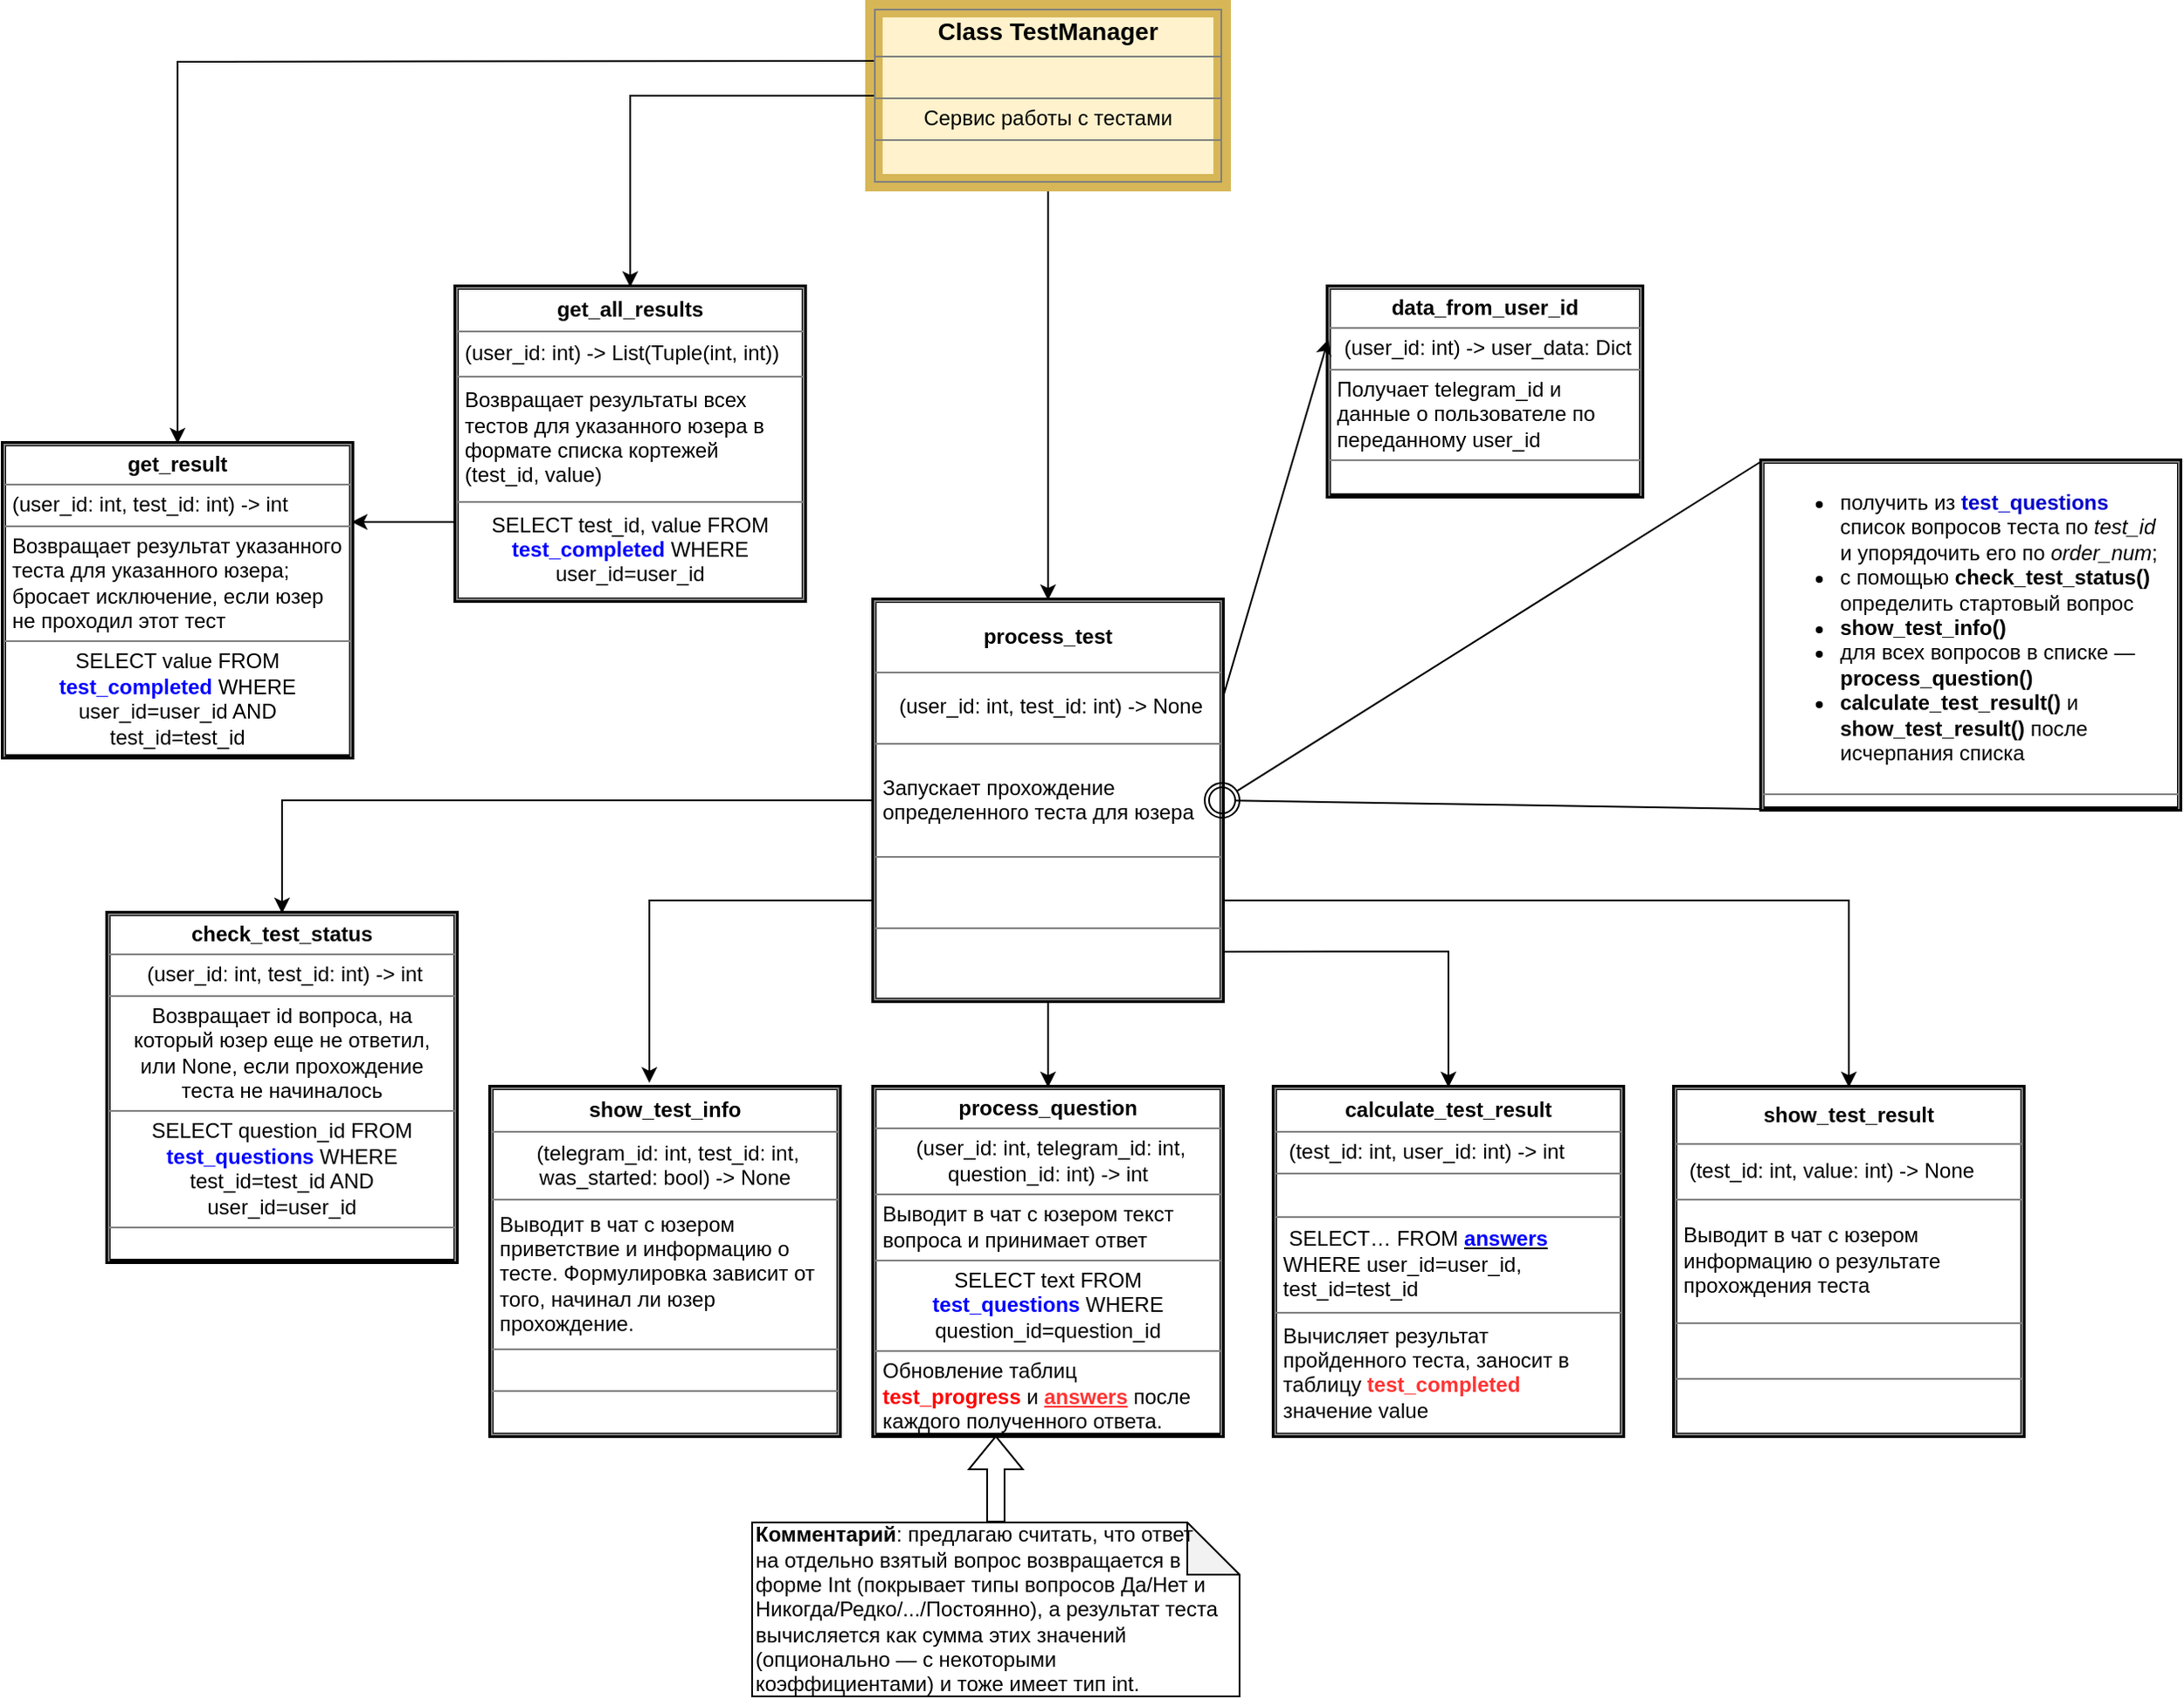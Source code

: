 <mxfile version="20.7.4" type="dropbox"><diagram id="C5RBs43oDa-KdzZeNtuy" name="Page-1"><mxGraphModel dx="1314" dy="1043" grid="1" gridSize="10" guides="1" tooltips="1" connect="1" arrows="1" fold="1" page="1" pageScale="1" pageWidth="827" pageHeight="1169" math="0" shadow="0"><root><mxCell id="WIyWlLk6GJQsqaUBKTNV-0"/><mxCell id="WIyWlLk6GJQsqaUBKTNV-1" parent="WIyWlLk6GJQsqaUBKTNV-0"/><mxCell id="4UU27mW7zbHizoMPV95z-0" value="&lt;table style=&quot;width:100%;height:100%;border-collapse:collapse;&quot; width=&quot;100%&quot; height=&quot;100%&quot; cellpadding=&quot;4&quot; border=&quot;1&quot;&gt;&lt;tbody&gt;&lt;tr&gt;&lt;th align=&quot;center&quot;&gt;&lt;b&gt;get_result&lt;/b&gt;&lt;/th&gt;&lt;/tr&gt;&lt;tr&gt;&lt;td&gt;(user_id: int, test_id: int) -&amp;gt; int&lt;br&gt;&lt;/td&gt;&lt;/tr&gt;&lt;tr align=&quot;left&quot;&gt;&lt;td&gt;&lt;span&gt;Возвращает результат указанного теста для указанного юзера; бросает исключение, если юзер не проходил этот тест&lt;/span&gt;&lt;/td&gt;&lt;/tr&gt;&lt;tr&gt;&lt;td align=&quot;center&quot;&gt;&lt;span lang=&quot;EN-US&quot;&gt;SELECT value FROM &lt;font color=&quot;#0000FF&quot;&gt;&lt;b&gt;test_completed&lt;/b&gt;&lt;/font&gt; WHERE user_id=user_id AND test_id=test_id&lt;/span&gt;&lt;/td&gt;&lt;/tr&gt;&lt;/tbody&gt;&lt;/table&gt;" style="text;html=1;whiteSpace=wrap;strokeColor=default;fillColor=none;overflow=fill;strokeWidth=3;" parent="WIyWlLk6GJQsqaUBKTNV-1" vertex="1"><mxGeometry x="300" y="270" width="200" height="180" as="geometry"/></mxCell><mxCell id="4UU27mW7zbHizoMPV95z-1" value="&lt;table style=&quot;width:100%;height:100%;border-collapse:collapse;&quot; width=&quot;100%&quot; height=&quot;100%&quot; cellpadding=&quot;4&quot; border=&quot;1&quot;&gt;&lt;tbody&gt;&lt;tr&gt;&lt;th align=&quot;center&quot;&gt;data_from_user_id&lt;/th&gt;&lt;/tr&gt;&lt;tr align=&quot;center&quot;&gt;&lt;td&gt;&amp;nbsp;(user_id: int) -&amp;gt; user_data: Dict&lt;br&gt;&lt;/td&gt;&lt;/tr&gt;&lt;tr&gt;&lt;td&gt;&lt;div align=&quot;left&quot;&gt;Получает telegram_id и данные о пользователе по переданному user_id&lt;/div&gt;&lt;/td&gt;&lt;/tr&gt;&lt;tr&gt;&lt;td align=&quot;center&quot;&gt;&lt;br&gt;&lt;/td&gt;&lt;/tr&gt;&lt;/tbody&gt;&lt;/table&gt;" style="text;html=1;whiteSpace=wrap;strokeColor=default;fillColor=none;overflow=fill;strokeWidth=3;" parent="WIyWlLk6GJQsqaUBKTNV-1" vertex="1"><mxGeometry x="1061" y="180" width="180" height="120" as="geometry"/></mxCell><mxCell id="4UU27mW7zbHizoMPV95z-25" style="edgeStyle=none;rounded=0;orthogonalLoop=1;jettySize=auto;html=1;exitX=0;exitY=0.75;exitDx=0;exitDy=0;entryX=1;entryY=0.25;entryDx=0;entryDy=0;fontColor=#FF0000;" parent="WIyWlLk6GJQsqaUBKTNV-1" source="4UU27mW7zbHizoMPV95z-2" target="4UU27mW7zbHizoMPV95z-0" edge="1"><mxGeometry relative="1" as="geometry"/></mxCell><mxCell id="4UU27mW7zbHizoMPV95z-2" value="&lt;table style=&quot;width:100%;height:100%;border-collapse:collapse;&quot; width=&quot;100%&quot; height=&quot;100%&quot; cellpadding=&quot;4&quot; border=&quot;1&quot;&gt;&lt;tbody&gt;&lt;tr&gt;&lt;th align=&quot;center&quot;&gt;&lt;b&gt;get_all_results&lt;/b&gt;&lt;/th&gt;&lt;/tr&gt;&lt;tr&gt;&lt;td&gt;(user_id: int) -&amp;gt; List(Tuple(int, int))&lt;br&gt;&lt;/td&gt;&lt;/tr&gt;&lt;tr align=&quot;left&quot;&gt;&lt;td&gt;&lt;span&gt;Возвращает результаты всех тестов для указанного юзера в формате списка кортежей (test_id, value)&lt;br&gt;&lt;/span&gt;&lt;/td&gt;&lt;/tr&gt;&lt;tr&gt;&lt;td align=&quot;center&quot;&gt;&lt;span lang=&quot;EN-US&quot;&gt;SELECT test_id, value FROM &lt;font color=&quot;#0000FF&quot;&gt;&lt;b&gt;test_completed&lt;/b&gt;&lt;/font&gt; WHERE user_id=user_id&lt;/span&gt;&lt;/td&gt;&lt;/tr&gt;&lt;/tbody&gt;&lt;/table&gt;" style="text;html=1;whiteSpace=wrap;strokeColor=default;fillColor=none;overflow=fill;strokeWidth=3;" parent="WIyWlLk6GJQsqaUBKTNV-1" vertex="1"><mxGeometry x="560" y="180" width="200" height="180" as="geometry"/></mxCell><mxCell id="4UU27mW7zbHizoMPV95z-5" value="&lt;table style=&quot;width:100%;height:100%;border-collapse:collapse;&quot; width=&quot;100%&quot; height=&quot;100%&quot; cellpadding=&quot;4&quot; border=&quot;1&quot;&gt;&lt;tbody&gt;&lt;tr&gt;&lt;th align=&quot;center&quot;&gt;process_question&lt;/th&gt;&lt;/tr&gt;&lt;tr align=&quot;center&quot;&gt;&lt;td&gt;&amp;nbsp;(user_id: int, telegram_id: int, question_id: int) -&amp;gt; int&lt;br&gt;&lt;/td&gt;&lt;/tr&gt;&lt;tr align=&quot;left&quot;&gt;&lt;td&gt;Выводит в чат с юзером текст вопроса и принимает ответ&lt;br&gt;&lt;/td&gt;&lt;/tr&gt;&lt;tr&gt;&lt;td align=&quot;center&quot;&gt;&lt;span lang=&quot;EN-US&quot;&gt;SELECT text FROM &lt;font color=&quot;#0000FF&quot;&gt;&lt;b&gt;test_questions&lt;/b&gt;&lt;/font&gt; WHERE question_id=question_id&lt;br&gt;&lt;/span&gt;&lt;/td&gt;&lt;/tr&gt;&lt;tr&gt;&lt;td&gt;Обновление таблиц &lt;br&gt;&lt;font color=&quot;#FF0000&quot;&gt;&lt;b&gt;test_progress&lt;/b&gt;&lt;/font&gt; и &lt;font color=&quot;#FF3333&quot;&gt;&lt;b&gt;&lt;u&gt;answers&lt;/u&gt;&lt;/b&gt;&lt;/font&gt; после каждого полученного ответа.&lt;/td&gt;&lt;/tr&gt;&lt;/tbody&gt;&lt;/table&gt;" style="text;html=1;whiteSpace=wrap;strokeColor=default;fillColor=none;overflow=fill;strokeWidth=3;" parent="WIyWlLk6GJQsqaUBKTNV-1" vertex="1"><mxGeometry x="800" y="640" width="200" height="200" as="geometry"/></mxCell><mxCell id="4UU27mW7zbHizoMPV95z-10" style="edgeStyle=orthogonalEdgeStyle;rounded=0;orthogonalLoop=1;jettySize=auto;html=1;exitX=0;exitY=0.5;exitDx=0;exitDy=0;entryX=0.5;entryY=0;entryDx=0;entryDy=0;fontColor=#FF0000;" parent="WIyWlLk6GJQsqaUBKTNV-1" source="4UU27mW7zbHizoMPV95z-7" target="4UU27mW7zbHizoMPV95z-8" edge="1"><mxGeometry relative="1" as="geometry"/></mxCell><mxCell id="4UU27mW7zbHizoMPV95z-12" style="edgeStyle=orthogonalEdgeStyle;rounded=0;orthogonalLoop=1;jettySize=auto;html=1;entryX=0.5;entryY=0;entryDx=0;entryDy=0;fontColor=#FF0000;" parent="WIyWlLk6GJQsqaUBKTNV-1" source="4UU27mW7zbHizoMPV95z-7" target="4UU27mW7zbHizoMPV95z-5" edge="1"><mxGeometry relative="1" as="geometry"/></mxCell><mxCell id="4UU27mW7zbHizoMPV95z-37" style="edgeStyle=none;rounded=0;orthogonalLoop=1;jettySize=auto;html=1;exitX=1;exitY=0.25;exitDx=0;exitDy=0;entryX=0;entryY=0.25;entryDx=0;entryDy=0;fontSize=14;fontColor=#FF0000;" parent="WIyWlLk6GJQsqaUBKTNV-1" source="4UU27mW7zbHizoMPV95z-7" target="4UU27mW7zbHizoMPV95z-1" edge="1"><mxGeometry relative="1" as="geometry"/></mxCell><mxCell id="4UU27mW7zbHizoMPV95z-7" value="&lt;table style=&quot;width:100%;height:100%;border-collapse:collapse;&quot; width=&quot;100%&quot; height=&quot;100%&quot; cellpadding=&quot;4&quot; border=&quot;1&quot;&gt;&lt;tbody&gt;&lt;tr&gt;&lt;th align=&quot;center&quot;&gt;process_test&lt;/th&gt;&lt;/tr&gt;&lt;tr align=&quot;center&quot;&gt;&lt;td&gt;&amp;nbsp;(user_id: int, test_id: int) -&amp;gt; None&lt;br&gt;&lt;/td&gt;&lt;/tr&gt;&lt;tr align=&quot;left&quot;&gt;&lt;td&gt;Запускает прохождение определенного теста для юзера&lt;br&gt;&lt;/td&gt;&lt;/tr&gt;&lt;tr align=&quot;right&quot;&gt;&lt;td&gt;&lt;span lang=&quot;EN-US&quot;&gt;&amp;nbsp;&amp;nbsp; &lt;br&gt;&lt;/span&gt;&lt;/td&gt;&lt;/tr&gt;&lt;tr&gt;&lt;td&gt;&lt;br&gt;&lt;/td&gt;&lt;/tr&gt;&lt;/tbody&gt;&lt;/table&gt;" style="text;html=1;whiteSpace=wrap;strokeColor=default;fillColor=none;overflow=fill;strokeWidth=3;" parent="WIyWlLk6GJQsqaUBKTNV-1" vertex="1"><mxGeometry x="800" y="360" width="200" height="230" as="geometry"/></mxCell><mxCell id="4UU27mW7zbHizoMPV95z-8" value="&lt;table style=&quot;width:100%;height:100%;border-collapse:collapse;&quot; width=&quot;100%&quot; height=&quot;100%&quot; cellpadding=&quot;4&quot; border=&quot;1&quot;&gt;&lt;tbody&gt;&lt;tr&gt;&lt;th align=&quot;center&quot;&gt;check_test_status&lt;/th&gt;&lt;/tr&gt;&lt;tr align=&quot;center&quot;&gt;&lt;td&gt;&amp;nbsp;(user_id: int, test_id: int) -&amp;gt; int&lt;br&gt;&lt;/td&gt;&lt;/tr&gt;&lt;tr&gt;&lt;td align=&quot;center&quot;&gt;Возвращает id вопроса, на который юзер еще не ответил, или None, если прохождение теста не начиналось&lt;br&gt;&lt;/td&gt;&lt;/tr&gt;&lt;tr&gt;&lt;td align=&quot;center&quot;&gt;&lt;span lang=&quot;EN-US&quot;&gt;SELECT question_id FROM &lt;font color=&quot;#0000FF&quot;&gt;&lt;b&gt;test_questions&lt;/b&gt;&lt;/font&gt; WHERE test_id=test_id AND user_id=user_id&lt;br&gt;&lt;/span&gt;&lt;/td&gt;&lt;/tr&gt;&lt;tr&gt;&lt;td&gt;&lt;br&gt;&lt;/td&gt;&lt;/tr&gt;&lt;/tbody&gt;&lt;/table&gt;" style="text;html=1;whiteSpace=wrap;strokeColor=default;fillColor=none;overflow=fill;strokeWidth=3;" parent="WIyWlLk6GJQsqaUBKTNV-1" vertex="1"><mxGeometry x="360" y="540" width="200" height="200" as="geometry"/></mxCell><mxCell id="4UU27mW7zbHizoMPV95z-30" style="edgeStyle=none;rounded=0;orthogonalLoop=1;jettySize=auto;html=1;exitX=0.5;exitY=1;exitDx=0;exitDy=0;fontColor=#FF0000;" parent="WIyWlLk6GJQsqaUBKTNV-1" source="4UU27mW7zbHizoMPV95z-13" target="4UU27mW7zbHizoMPV95z-7" edge="1"><mxGeometry relative="1" as="geometry"/></mxCell><mxCell id="4UU27mW7zbHizoMPV95z-13" value="&lt;table style=&quot;width:100%;height:100%;border-collapse:collapse;&quot; width=&quot;100%&quot; height=&quot;100%&quot; cellpadding=&quot;4&quot; border=&quot;1&quot;&gt;&lt;tbody&gt;&lt;tr&gt;&lt;th align=&quot;center&quot;&gt;&lt;font style=&quot;font-size: 14px;&quot;&gt;Class TestManager&lt;/font&gt;&lt;br&gt;&lt;/th&gt;&lt;/tr&gt;&lt;tr&gt;&lt;td&gt;&lt;br&gt;&lt;/td&gt;&lt;/tr&gt;&lt;tr align=&quot;center&quot;&gt;&lt;td&gt;&lt;span&gt;Сервис работы с тестами&lt;br&gt;&lt;/span&gt;&lt;/td&gt;&lt;/tr&gt;&lt;tr&gt;&lt;td align=&quot;center&quot;&gt;&lt;br&gt;&lt;/td&gt;&lt;/tr&gt;&lt;/tbody&gt;&lt;/table&gt;" style="text;html=1;whiteSpace=wrap;overflow=fill;strokeWidth=10;fillColor=#fff2cc;strokeColor=#d6b656;" parent="WIyWlLk6GJQsqaUBKTNV-1" vertex="1"><mxGeometry x="800" y="20" width="200" height="100" as="geometry"/></mxCell><mxCell id="4UU27mW7zbHizoMPV95z-32" value="&lt;table style=&quot;width:100%;height:100%;border-collapse:collapse;&quot; width=&quot;100%&quot; height=&quot;100%&quot; cellpadding=&quot;4&quot; border=&quot;1&quot;&gt;&lt;tbody&gt;&lt;tr&gt;&lt;th align=&quot;center&quot;&gt;show_test_info&lt;br&gt;&lt;/th&gt;&lt;/tr&gt;&lt;tr align=&quot;center&quot;&gt;&lt;td&gt;&amp;nbsp;(telegram_id: int, test_id: int, was_started: bool) -&amp;gt; None&lt;br&gt;&lt;/td&gt;&lt;/tr&gt;&lt;tr align=&quot;left&quot;&gt;&lt;td&gt;Выводит в чат с юзером приветствие и информацию о тесте. Формулировка зависит от того, начинал ли юзер прохождение.&lt;br&gt;&lt;/td&gt;&lt;/tr&gt;&lt;tr&gt;&lt;td align=&quot;center&quot;&gt;&lt;span lang=&quot;EN-US&quot;&gt;&lt;br&gt;&lt;/span&gt;&lt;/td&gt;&lt;/tr&gt;&lt;tr&gt;&lt;td&gt;&lt;br&gt;&lt;/td&gt;&lt;/tr&gt;&lt;/tbody&gt;&lt;/table&gt;" style="text;html=1;whiteSpace=wrap;strokeColor=default;fillColor=none;overflow=fill;strokeWidth=3;" parent="WIyWlLk6GJQsqaUBKTNV-1" vertex="1"><mxGeometry x="580" y="640" width="200" height="200" as="geometry"/></mxCell><mxCell id="4UU27mW7zbHizoMPV95z-33" style="edgeStyle=orthogonalEdgeStyle;rounded=0;orthogonalLoop=1;jettySize=auto;html=1;exitX=0;exitY=0.75;exitDx=0;exitDy=0;entryX=0.455;entryY=-0.013;entryDx=0;entryDy=0;fontColor=#FF0000;entryPerimeter=0;" parent="WIyWlLk6GJQsqaUBKTNV-1" source="4UU27mW7zbHizoMPV95z-7" target="4UU27mW7zbHizoMPV95z-32" edge="1"><mxGeometry relative="1" as="geometry"><mxPoint x="810" y="500" as="sourcePoint"/><mxPoint x="470" y="550" as="targetPoint"/></mxGeometry></mxCell><mxCell id="4UU27mW7zbHizoMPV95z-34" style="edgeStyle=orthogonalEdgeStyle;rounded=0;orthogonalLoop=1;jettySize=auto;html=1;entryX=0.5;entryY=0;entryDx=0;entryDy=0;fontColor=#FF0000;" parent="WIyWlLk6GJQsqaUBKTNV-1" source="4UU27mW7zbHizoMPV95z-13" target="4UU27mW7zbHizoMPV95z-2" edge="1"><mxGeometry relative="1" as="geometry"><mxPoint x="769" y="82.6" as="sourcePoint"/><mxPoint x="640" y="180.0" as="targetPoint"/></mxGeometry></mxCell><mxCell id="4UU27mW7zbHizoMPV95z-35" style="edgeStyle=orthogonalEdgeStyle;rounded=0;orthogonalLoop=1;jettySize=auto;html=1;entryX=0.5;entryY=0;entryDx=0;entryDy=0;fontColor=#FF0000;" parent="WIyWlLk6GJQsqaUBKTNV-1" target="4UU27mW7zbHizoMPV95z-0" edge="1"><mxGeometry relative="1" as="geometry"><mxPoint x="800" y="49.998" as="sourcePoint"/><mxPoint x="660" y="159.95" as="targetPoint"/></mxGeometry></mxCell><mxCell id="4UU27mW7zbHizoMPV95z-38" value="&lt;table style=&quot;width:100%;height:100%;border-collapse:collapse;&quot; width=&quot;100%&quot; height=&quot;100%&quot; cellpadding=&quot;4&quot; border=&quot;1&quot;&gt;&lt;tbody&gt;&lt;tr align=&quot;center&quot;&gt;&lt;th&gt;show_test_result&lt;br&gt;&lt;/th&gt;&lt;/tr&gt;&lt;tr&gt;&lt;td&gt;&amp;nbsp;(test_id: int, value: int) -&amp;gt; None&lt;br&gt;&lt;/td&gt;&lt;/tr&gt;&lt;tr&gt;&lt;td&gt;Выводит в чат с юзером информацию о результате прохождения теста&lt;br&gt;&lt;/td&gt;&lt;/tr&gt;&lt;tr&gt;&lt;td&gt;&lt;span lang=&quot;EN-US&quot;&gt;&lt;br&gt;&lt;/span&gt;&lt;/td&gt;&lt;/tr&gt;&lt;tr&gt;&lt;td&gt;&lt;br&gt;&lt;/td&gt;&lt;/tr&gt;&lt;/tbody&gt;&lt;/table&gt;" style="text;html=1;whiteSpace=wrap;strokeColor=default;fillColor=none;overflow=fill;strokeWidth=3;align=left;" parent="WIyWlLk6GJQsqaUBKTNV-1" vertex="1"><mxGeometry x="1260" y="640" width="200" height="200" as="geometry"/></mxCell><mxCell id="4UU27mW7zbHizoMPV95z-41" style="edgeStyle=orthogonalEdgeStyle;rounded=0;orthogonalLoop=1;jettySize=auto;html=1;exitX=1;exitY=0.75;exitDx=0;exitDy=0;entryX=0.5;entryY=0;entryDx=0;entryDy=0;fontColor=#FF0000;" parent="WIyWlLk6GJQsqaUBKTNV-1" source="4UU27mW7zbHizoMPV95z-7" target="4UU27mW7zbHizoMPV95z-38" edge="1"><mxGeometry relative="1" as="geometry"><mxPoint x="1249" y="530" as="sourcePoint"/><mxPoint x="1120" y="627.4" as="targetPoint"/></mxGeometry></mxCell><mxCell id="4UU27mW7zbHizoMPV95z-55" value="&lt;table style=&quot;width:100%;height:100%;border-collapse:collapse;&quot; width=&quot;100%&quot; height=&quot;100%&quot; cellpadding=&quot;4&quot; border=&quot;1&quot;&gt;&lt;tbody&gt;&lt;tr align=&quot;left&quot;&gt;&lt;td&gt;&lt;ul&gt;&lt;li&gt;получить из &lt;b&gt;&lt;font color=&quot;#0000CC&quot;&gt;test_questions&lt;/font&gt;&lt;/b&gt; список вопросов теста по &lt;i&gt;test_id&lt;/i&gt; и упорядочить его по &lt;i&gt;order_num&lt;/i&gt;;&lt;/li&gt;&lt;li&gt;c помощью &lt;b&gt;check_test_status()&lt;/b&gt; определить стартовый вопрос&lt;/li&gt;&lt;li&gt;&lt;b&gt;show_test_info()&lt;/b&gt;&lt;/li&gt;&lt;li&gt;для всех вопросов в списке — &lt;b&gt;process_question()&lt;/b&gt;&lt;/li&gt;&lt;li&gt;&lt;b&gt;calculate_test_result() &lt;/b&gt;и&lt;b&gt; show_test_result()&lt;/b&gt; после исчерпания списка&lt;br&gt;&lt;/li&gt;&lt;/ul&gt;&lt;/td&gt;&lt;/tr&gt;&lt;tr&gt;&lt;td&gt;&lt;div align=&quot;left&quot;&gt;&lt;br&gt;&lt;/div&gt;&lt;div align=&quot;left&quot;&gt;&lt;br&gt;&lt;/div&gt;&lt;/td&gt;&lt;/tr&gt;&lt;/tbody&gt;&lt;/table&gt;" style="text;html=1;whiteSpace=wrap;strokeColor=default;fillColor=none;overflow=fill;strokeWidth=3;" parent="WIyWlLk6GJQsqaUBKTNV-1" vertex="1"><mxGeometry x="1310" y="280" width="240" height="200" as="geometry"/></mxCell><mxCell id="4UU27mW7zbHizoMPV95z-57" value="" style="endArrow=none;html=1;rounded=0;fontSize=14;fontColor=#FF0000;entryX=0;entryY=0;entryDx=0;entryDy=0;startArrow=oval;startFill=0;endSize=19;startSize=20;" parent="WIyWlLk6GJQsqaUBKTNV-1" target="4UU27mW7zbHizoMPV95z-55" edge="1"><mxGeometry width="50" height="50" relative="1" as="geometry"><mxPoint x="1000" y="475" as="sourcePoint"/><mxPoint x="850" y="490" as="targetPoint"/></mxGeometry></mxCell><mxCell id="4UU27mW7zbHizoMPV95z-59" value="" style="endArrow=none;html=1;rounded=0;fontSize=14;fontColor=#FF0000;entryX=0;entryY=1;entryDx=0;entryDy=0;startArrow=oval;startFill=0;startSize=15;exitX=1;exitY=0.5;exitDx=0;exitDy=0;" parent="WIyWlLk6GJQsqaUBKTNV-1" source="4UU27mW7zbHizoMPV95z-7" target="4UU27mW7zbHizoMPV95z-55" edge="1"><mxGeometry width="50" height="50" relative="1" as="geometry"><mxPoint x="1000" y="450" as="sourcePoint"/><mxPoint x="1170" y="370" as="targetPoint"/></mxGeometry></mxCell><mxCell id="sxQINa7l9Sdq7EDyZ61z-0" value="&lt;div align=&quot;left&quot;&gt;&lt;b&gt;Комментарий&lt;/b&gt;: предлагаю считать, что ответ&lt;/div&gt;&lt;div align=&quot;left&quot;&gt;на отдельно взятый вопрос возвращается в форме Int (покрывает типы вопросов Да/Нет и Никогда/Редко/.../Постоянно), а результат теста вычисляется как сумма этих значений (опционально — с некоторыми коэффициентами) и тоже имеет тип int.&lt;br&gt;&lt;/div&gt;" style="shape=note;whiteSpace=wrap;html=1;backgroundOutline=1;darkOpacity=0.05;align=left;" parent="WIyWlLk6GJQsqaUBKTNV-1" vertex="1"><mxGeometry x="730" y="890" width="280" height="100" as="geometry"/></mxCell><mxCell id="sxQINa7l9Sdq7EDyZ61z-2" value="&lt;table style=&quot;width:100%;height:100%;border-collapse:collapse;&quot; width=&quot;100%&quot; height=&quot;100%&quot; cellpadding=&quot;4&quot; border=&quot;1&quot;&gt;&lt;tbody&gt;&lt;tr align=&quot;center&quot;&gt;&lt;th&gt;calculate_test_result&lt;br&gt;&lt;/th&gt;&lt;/tr&gt;&lt;tr&gt;&lt;td&gt;&amp;nbsp;(test_id: int, user_id: int) -&amp;gt; int&lt;br&gt;&lt;/td&gt;&lt;/tr&gt;&lt;tr&gt;&lt;td&gt;&lt;br&gt;&lt;/td&gt;&lt;/tr&gt;&lt;tr&gt;&lt;td&gt;&amp;nbsp;SELECT… FROM &lt;u&gt;&lt;b&gt;&lt;font color=&quot;#0000FF&quot;&gt;answers&lt;/font&gt;&lt;/b&gt;&lt;/u&gt;&lt;br&gt;WHERE user_id=user_id, test_id=test_id&lt;br&gt;&lt;/td&gt;&lt;/tr&gt;&lt;tr&gt;&lt;td&gt;Вычисляет результат пройденного теста, заносит в таблицу &lt;font color=&quot;#FF3333&quot;&gt;&lt;b&gt;test_completed&lt;/b&gt;&lt;/font&gt; значение value&lt;/td&gt;&lt;/tr&gt;&lt;/tbody&gt;&lt;/table&gt;" style="text;html=1;whiteSpace=wrap;strokeColor=default;fillColor=none;overflow=fill;strokeWidth=3;align=left;" parent="WIyWlLk6GJQsqaUBKTNV-1" vertex="1"><mxGeometry x="1030" y="640" width="200" height="200" as="geometry"/></mxCell><mxCell id="sxQINa7l9Sdq7EDyZ61z-3" style="edgeStyle=orthogonalEdgeStyle;rounded=0;orthogonalLoop=1;jettySize=auto;html=1;exitX=1;exitY=0.878;exitDx=0;exitDy=0;entryX=0.5;entryY=0;entryDx=0;entryDy=0;fontColor=#FF0000;exitPerimeter=0;" parent="WIyWlLk6GJQsqaUBKTNV-1" source="4UU27mW7zbHizoMPV95z-7" target="sxQINa7l9Sdq7EDyZ61z-2" edge="1"><mxGeometry relative="1" as="geometry"><mxPoint x="1010" y="542.5" as="sourcePoint"/><mxPoint x="1370" y="650" as="targetPoint"/></mxGeometry></mxCell><mxCell id="sxQINa7l9Sdq7EDyZ61z-7" value="" style="shape=flexArrow;endArrow=classic;html=1;rounded=0;fontColor=#FF3333;entryX=0.35;entryY=1;entryDx=0;entryDy=0;entryPerimeter=0;exitX=0.5;exitY=0;exitDx=0;exitDy=0;exitPerimeter=0;" parent="WIyWlLk6GJQsqaUBKTNV-1" source="sxQINa7l9Sdq7EDyZ61z-0" target="4UU27mW7zbHizoMPV95z-5" edge="1"><mxGeometry width="50" height="50" relative="1" as="geometry"><mxPoint x="875" y="900" as="sourcePoint"/><mxPoint x="925" y="850" as="targetPoint"/></mxGeometry></mxCell></root></mxGraphModel></diagram></mxfile>